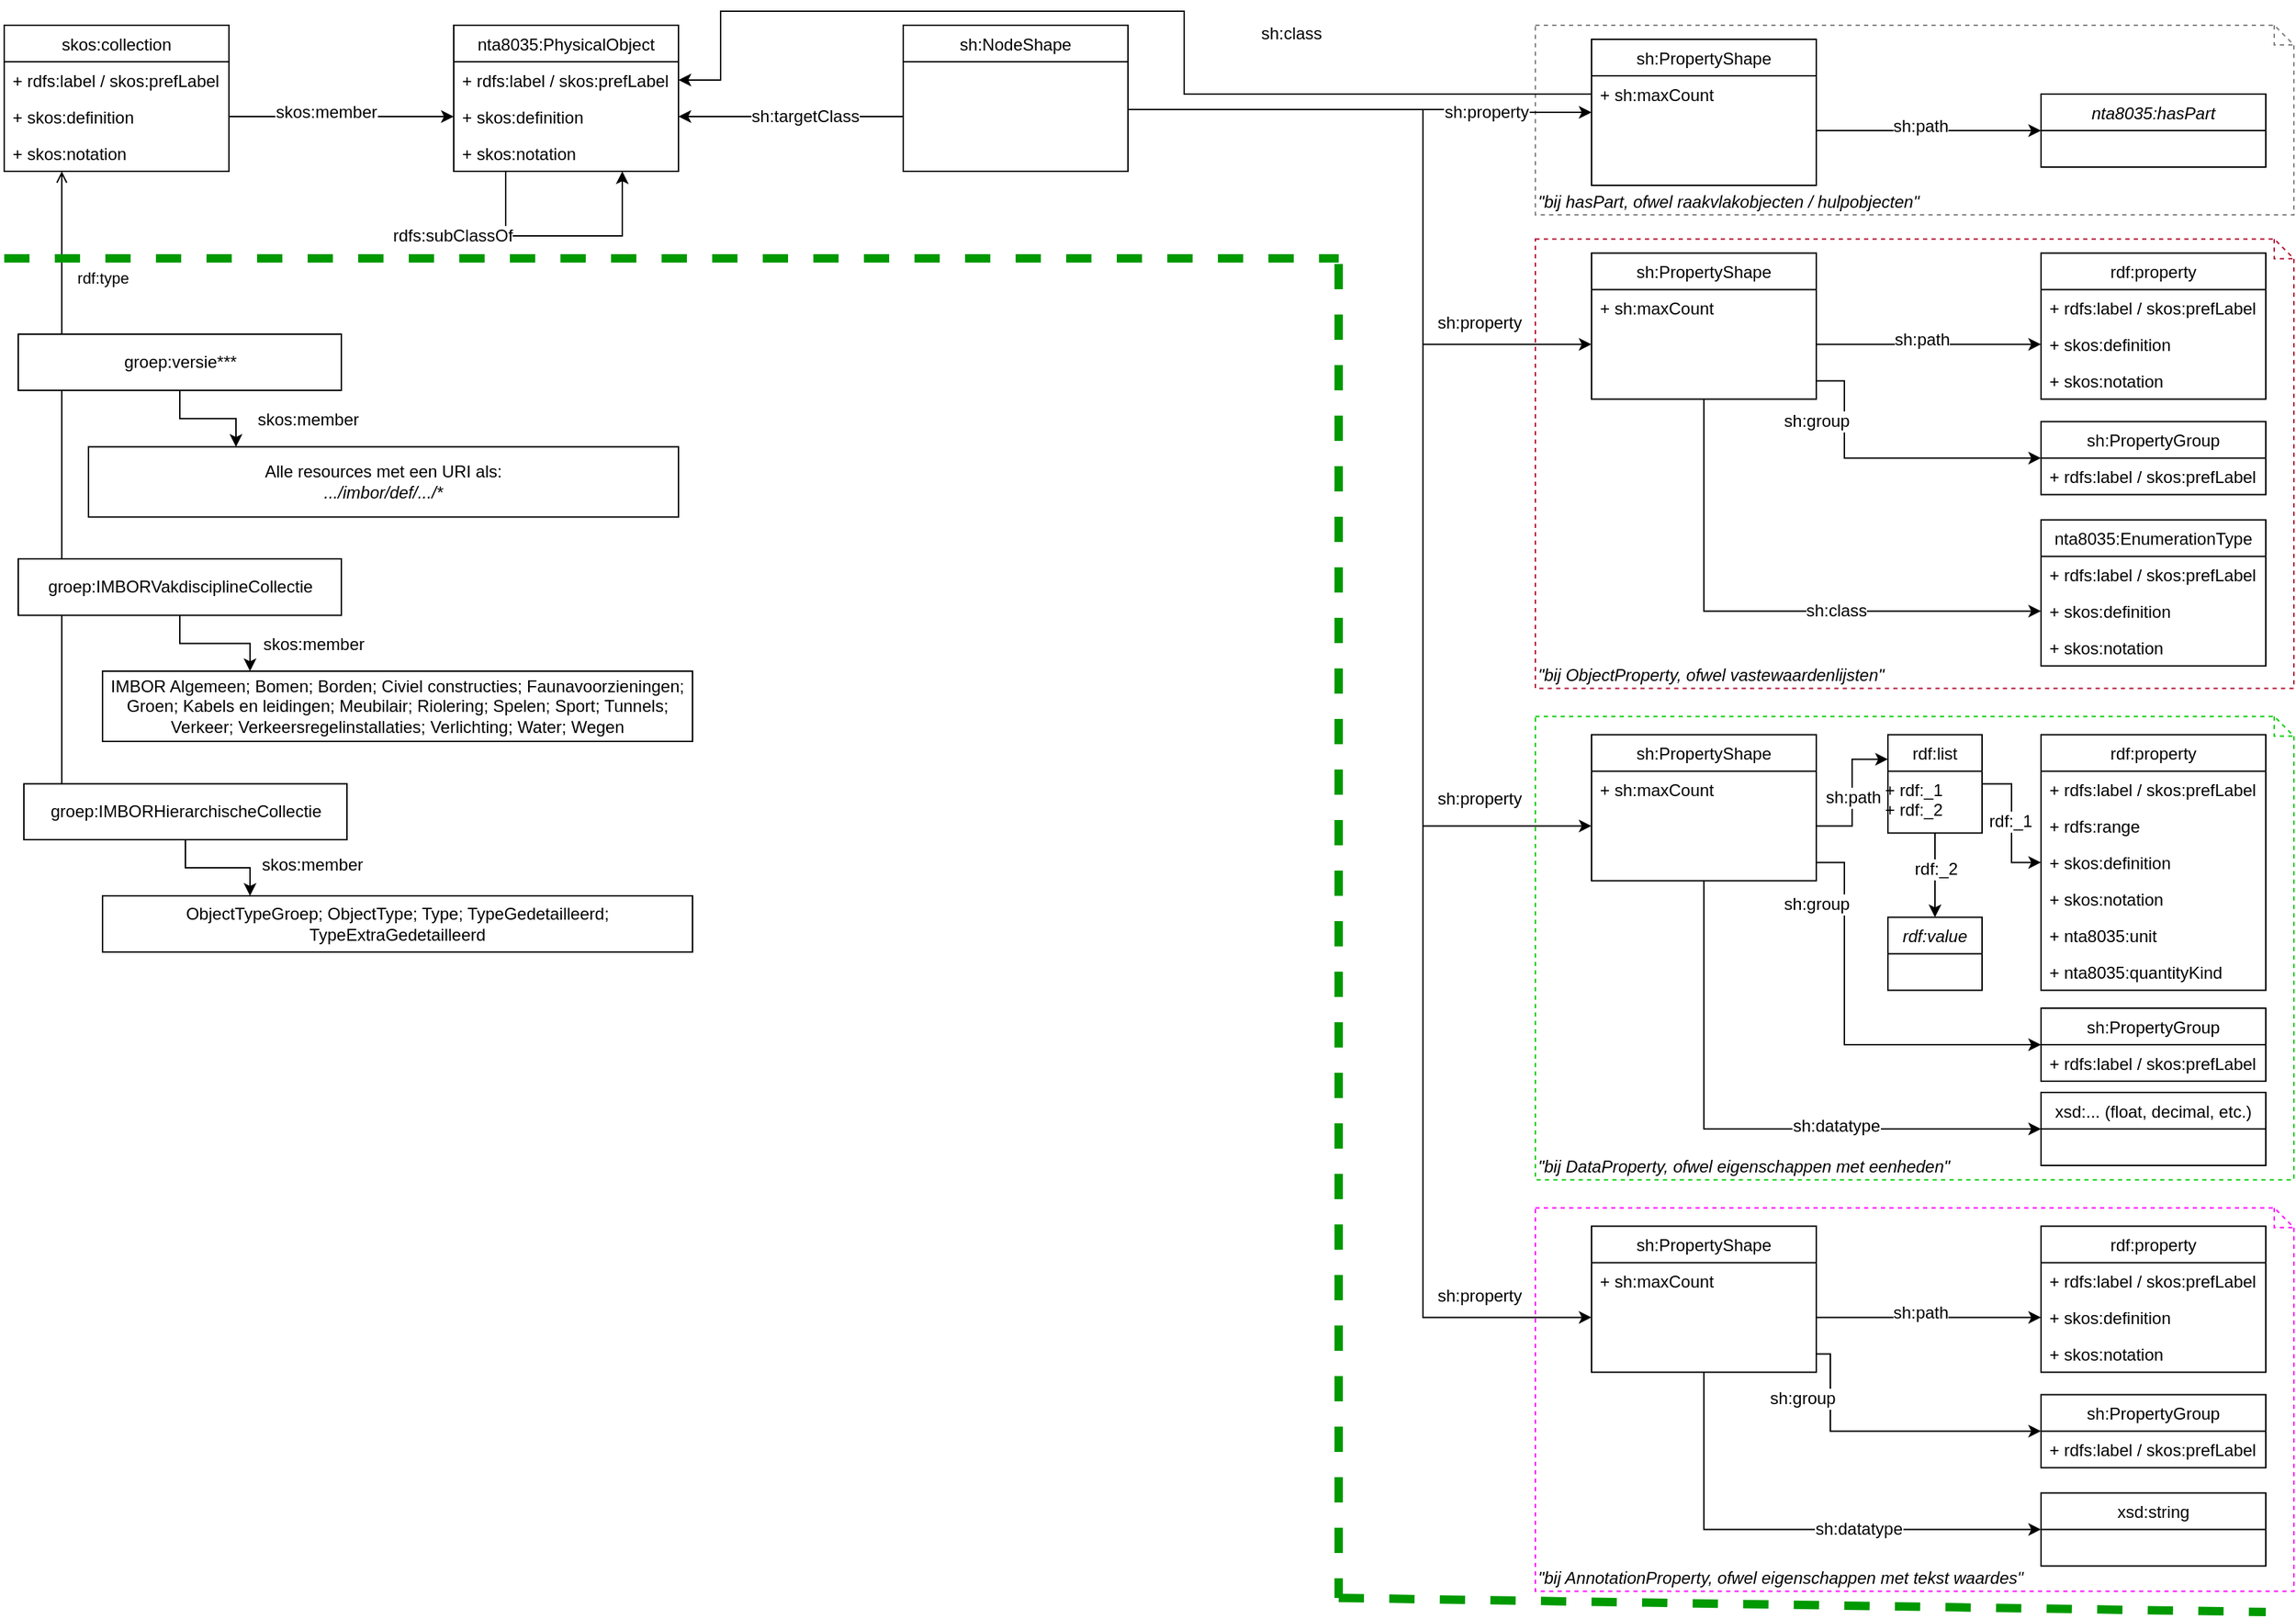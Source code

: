 <mxfile version="13.1.3">
    <diagram id="uO4dAVEa6rhhREKeQXkx" name="Page-1">
        <mxGraphModel dx="1283" dy="1036" grid="1" gridSize="10" guides="1" tooltips="1" connect="1" arrows="1" fold="1" page="1" pageScale="1" pageWidth="1654" pageHeight="1169" math="0" shadow="0">
            <root>
                <mxCell id="0"/>
                <mxCell id="1" parent="0"/>
                <mxCell id="aZ_iibs6CTDmy4hI5hPu-120" value="&lt;i&gt;&quot;bij AnnotationProperty, ofwel eigenschappen met tekst waardes&quot;&lt;/i&gt;" style="shape=note;whiteSpace=wrap;html=1;size=14;verticalAlign=bottom;align=left;spacingTop=-6;dashed=1;strokeColor=#FF00FF;" parent="1" vertex="1">
                    <mxGeometry x="1100" y="862.21" width="540" height="273" as="geometry"/>
                </mxCell>
                <mxCell id="aZ_iibs6CTDmy4hI5hPu-119" value="&lt;i&gt;&quot;bij DataProperty, ofwel eigenschappen met eenheden&quot;&lt;/i&gt;" style="shape=note;whiteSpace=wrap;html=1;size=14;verticalAlign=bottom;align=left;spacingTop=-6;dashed=1;strokeColor=#00CC00;" parent="1" vertex="1">
                    <mxGeometry x="1100" y="512.21" width="540" height="330" as="geometry"/>
                </mxCell>
                <mxCell id="aZ_iibs6CTDmy4hI5hPu-118" value="&lt;i&gt;&quot;bij ObjectProperty, ofwel vastewaardenlijsten&quot;&lt;/i&gt;" style="shape=note;whiteSpace=wrap;html=1;size=14;verticalAlign=bottom;align=left;spacingTop=-6;dashed=1;strokeColor=#B30E2F;" parent="1" vertex="1">
                    <mxGeometry x="1100" y="172.21" width="540" height="320" as="geometry"/>
                </mxCell>
                <mxCell id="aZ_iibs6CTDmy4hI5hPu-1" value="nta8035:PhysicalObject" style="swimlane;fontStyle=0;childLayout=stackLayout;horizontal=1;startSize=26;fillColor=none;horizontalStack=0;resizeParent=1;resizeParentMax=0;resizeLast=0;collapsible=1;marginBottom=0;" parent="1" vertex="1">
                    <mxGeometry x="330" y="20" width="160" height="104" as="geometry"/>
                </mxCell>
                <mxCell id="aZ_iibs6CTDmy4hI5hPu-2" value="+ rdfs:label / skos:prefLabel" style="text;strokeColor=none;fillColor=none;align=left;verticalAlign=top;spacingLeft=4;spacingRight=4;overflow=hidden;rotatable=0;points=[[0,0.5],[1,0.5]];portConstraint=eastwest;" parent="aZ_iibs6CTDmy4hI5hPu-1" vertex="1">
                    <mxGeometry y="26" width="160" height="26" as="geometry"/>
                </mxCell>
                <mxCell id="aZ_iibs6CTDmy4hI5hPu-4" value="+ skos:definition" style="text;strokeColor=none;fillColor=none;align=left;verticalAlign=top;spacingLeft=4;spacingRight=4;overflow=hidden;rotatable=0;points=[[0,0.5],[1,0.5]];portConstraint=eastwest;" parent="aZ_iibs6CTDmy4hI5hPu-1" vertex="1">
                    <mxGeometry y="52" width="160" height="26" as="geometry"/>
                </mxCell>
                <mxCell id="aZ_iibs6CTDmy4hI5hPu-127" value="+ skos:notation" style="text;strokeColor=none;fillColor=none;align=left;verticalAlign=top;spacingLeft=4;spacingRight=4;overflow=hidden;rotatable=0;points=[[0,0.5],[1,0.5]];portConstraint=eastwest;" parent="aZ_iibs6CTDmy4hI5hPu-1" vertex="1">
                    <mxGeometry y="78" width="160" height="26" as="geometry"/>
                </mxCell>
                <mxCell id="aZ_iibs6CTDmy4hI5hPu-5" value="skos:collection" style="swimlane;fontStyle=0;childLayout=stackLayout;horizontal=1;startSize=26;fillColor=none;horizontalStack=0;resizeParent=1;resizeParentMax=0;resizeLast=0;collapsible=1;marginBottom=0;" parent="1" vertex="1">
                    <mxGeometry x="10" y="20" width="160" height="104" as="geometry"/>
                </mxCell>
                <mxCell id="aZ_iibs6CTDmy4hI5hPu-6" value="+ rdfs:label / skos:prefLabel" style="text;strokeColor=none;fillColor=none;align=left;verticalAlign=top;spacingLeft=4;spacingRight=4;overflow=hidden;rotatable=0;points=[[0,0.5],[1,0.5]];portConstraint=eastwest;" parent="aZ_iibs6CTDmy4hI5hPu-5" vertex="1">
                    <mxGeometry y="26" width="160" height="26" as="geometry"/>
                </mxCell>
                <mxCell id="aZ_iibs6CTDmy4hI5hPu-7" value="+ skos:definition" style="text;strokeColor=none;fillColor=none;align=left;verticalAlign=top;spacingLeft=4;spacingRight=4;overflow=hidden;rotatable=0;points=[[0,0.5],[1,0.5]];portConstraint=eastwest;" parent="aZ_iibs6CTDmy4hI5hPu-5" vertex="1">
                    <mxGeometry y="52" width="160" height="26" as="geometry"/>
                </mxCell>
                <mxCell id="aZ_iibs6CTDmy4hI5hPu-8" value="+ skos:notation" style="text;strokeColor=none;fillColor=none;align=left;verticalAlign=top;spacingLeft=4;spacingRight=4;overflow=hidden;rotatable=0;points=[[0,0.5],[1,0.5]];portConstraint=eastwest;" parent="aZ_iibs6CTDmy4hI5hPu-5" vertex="1">
                    <mxGeometry y="78" width="160" height="26" as="geometry"/>
                </mxCell>
                <mxCell id="aZ_iibs6CTDmy4hI5hPu-9" style="edgeStyle=orthogonalEdgeStyle;rounded=0;orthogonalLoop=1;jettySize=auto;html=1;entryX=0;entryY=0.5;entryDx=0;entryDy=0;" parent="1" source="aZ_iibs6CTDmy4hI5hPu-7" edge="1">
                    <mxGeometry relative="1" as="geometry">
                        <mxPoint x="330" y="85" as="targetPoint"/>
                    </mxGeometry>
                </mxCell>
                <mxCell id="aZ_iibs6CTDmy4hI5hPu-10" value="&lt;div&gt;skos:member&lt;/div&gt;" style="text;html=1;align=center;verticalAlign=middle;resizable=0;points=[];labelBackgroundColor=#ffffff;" parent="aZ_iibs6CTDmy4hI5hPu-9" vertex="1" connectable="0">
                    <mxGeometry x="-0.143" y="3" relative="1" as="geometry">
                        <mxPoint as="offset"/>
                    </mxGeometry>
                </mxCell>
                <mxCell id="aZ_iibs6CTDmy4hI5hPu-21" style="edgeStyle=orthogonalEdgeStyle;rounded=0;orthogonalLoop=1;jettySize=auto;html=1;entryX=0;entryY=0.5;entryDx=0;entryDy=0;exitX=1;exitY=0.5;exitDx=0;exitDy=0;" parent="1" source="aZ_iibs6CTDmy4hI5hPu-13" target="aZ_iibs6CTDmy4hI5hPu-19" edge="1">
                    <mxGeometry relative="1" as="geometry">
                        <Array as="points">
                            <mxPoint x="810" y="80"/>
                            <mxPoint x="1020" y="80"/>
                            <mxPoint x="1020" y="247"/>
                        </Array>
                        <mxPoint x="980" y="119" as="sourcePoint"/>
                    </mxGeometry>
                </mxCell>
                <mxCell id="aZ_iibs6CTDmy4hI5hPu-22" value="sh:property" style="text;html=1;align=center;verticalAlign=middle;resizable=0;points=[];labelBackgroundColor=#ffffff;" parent="aZ_iibs6CTDmy4hI5hPu-21" vertex="1" connectable="0">
                    <mxGeometry x="0.317" y="-2" relative="1" as="geometry">
                        <mxPoint x="42" y="36.54" as="offset"/>
                    </mxGeometry>
                </mxCell>
                <mxCell id="aZ_iibs6CTDmy4hI5hPu-11" value="sh:NodeShape" style="swimlane;fontStyle=0;childLayout=stackLayout;horizontal=1;startSize=26;fillColor=none;horizontalStack=0;resizeParent=1;resizeParentMax=0;resizeLast=0;collapsible=1;marginBottom=0;" parent="1" vertex="1">
                    <mxGeometry x="650" y="20" width="160" height="104" as="geometry"/>
                </mxCell>
                <mxCell id="aZ_iibs6CTDmy4hI5hPu-12" value=" " style="text;strokeColor=none;fillColor=none;align=left;verticalAlign=top;spacingLeft=4;spacingRight=4;overflow=hidden;rotatable=0;points=[[0,0.5],[1,0.5]];portConstraint=eastwest;" parent="aZ_iibs6CTDmy4hI5hPu-11" vertex="1">
                    <mxGeometry y="26" width="160" height="26" as="geometry"/>
                </mxCell>
                <mxCell id="aZ_iibs6CTDmy4hI5hPu-13" value=" " style="text;strokeColor=none;fillColor=none;align=left;verticalAlign=top;spacingLeft=4;spacingRight=4;overflow=hidden;rotatable=0;points=[[0,0.5],[1,0.5]];portConstraint=eastwest;" parent="aZ_iibs6CTDmy4hI5hPu-11" vertex="1">
                    <mxGeometry y="52" width="160" height="26" as="geometry"/>
                </mxCell>
                <mxCell id="aZ_iibs6CTDmy4hI5hPu-14" value=" " style="text;strokeColor=none;fillColor=none;align=left;verticalAlign=top;spacingLeft=4;spacingRight=4;overflow=hidden;rotatable=0;points=[[0,0.5],[1,0.5]];portConstraint=eastwest;" parent="aZ_iibs6CTDmy4hI5hPu-11" vertex="1">
                    <mxGeometry y="78" width="160" height="26" as="geometry"/>
                </mxCell>
                <mxCell id="aZ_iibs6CTDmy4hI5hPu-15" style="edgeStyle=orthogonalEdgeStyle;rounded=0;orthogonalLoop=1;jettySize=auto;html=1;entryX=1;entryY=0.5;entryDx=0;entryDy=0;" parent="1" source="aZ_iibs6CTDmy4hI5hPu-13" edge="1">
                    <mxGeometry relative="1" as="geometry">
                        <mxPoint x="490" y="85" as="targetPoint"/>
                    </mxGeometry>
                </mxCell>
                <mxCell id="aZ_iibs6CTDmy4hI5hPu-16" value="sh:targetClass" style="text;html=1;align=center;verticalAlign=middle;resizable=0;points=[];labelBackgroundColor=#ffffff;" parent="aZ_iibs6CTDmy4hI5hPu-15" vertex="1" connectable="0">
                    <mxGeometry x="-0.419" y="4" relative="1" as="geometry">
                        <mxPoint x="-24" y="-4" as="offset"/>
                    </mxGeometry>
                </mxCell>
                <mxCell id="aZ_iibs6CTDmy4hI5hPu-27" style="edgeStyle=orthogonalEdgeStyle;rounded=0;orthogonalLoop=1;jettySize=auto;html=1;entryX=0;entryY=0.5;entryDx=0;entryDy=0;exitX=1;exitY=0.5;exitDx=0;exitDy=0;" parent="1" source="aZ_iibs6CTDmy4hI5hPu-19" edge="1">
                    <mxGeometry relative="1" as="geometry">
                        <mxPoint x="1460" y="247.21" as="targetPoint"/>
                    </mxGeometry>
                </mxCell>
                <mxCell id="aZ_iibs6CTDmy4hI5hPu-28" value="sh:path" style="text;html=1;align=center;verticalAlign=middle;resizable=0;points=[];labelBackgroundColor=#ffffff;" parent="aZ_iibs6CTDmy4hI5hPu-27" vertex="1" connectable="0">
                    <mxGeometry x="-0.074" y="3" relative="1" as="geometry">
                        <mxPoint as="offset"/>
                    </mxGeometry>
                </mxCell>
                <mxCell id="aZ_iibs6CTDmy4hI5hPu-33" style="edgeStyle=orthogonalEdgeStyle;rounded=0;orthogonalLoop=1;jettySize=auto;html=1;entryX=0;entryY=0.5;entryDx=0;entryDy=0;" parent="1" source="aZ_iibs6CTDmy4hI5hPu-17" target="aZ_iibs6CTDmy4hI5hPu-31" edge="1">
                    <mxGeometry relative="1" as="geometry">
                        <mxPoint x="1260" y="302.21" as="sourcePoint"/>
                        <mxPoint x="1420" y="492.21" as="targetPoint"/>
                    </mxGeometry>
                </mxCell>
                <mxCell id="aZ_iibs6CTDmy4hI5hPu-34" value="sh:class" style="text;html=1;align=center;verticalAlign=middle;resizable=0;points=[];labelBackgroundColor=#ffffff;" parent="aZ_iibs6CTDmy4hI5hPu-33" vertex="1" connectable="0">
                    <mxGeometry x="0.261" y="-22" relative="1" as="geometry">
                        <mxPoint x="-2" y="-22" as="offset"/>
                    </mxGeometry>
                </mxCell>
                <mxCell id="aZ_iibs6CTDmy4hI5hPu-50" style="edgeStyle=orthogonalEdgeStyle;rounded=0;orthogonalLoop=1;jettySize=auto;html=1;entryX=0;entryY=0.5;entryDx=0;entryDy=0;exitX=1;exitY=0.5;exitDx=0;exitDy=0;" parent="1" source="aZ_iibs6CTDmy4hI5hPu-20" target="aZ_iibs6CTDmy4hI5hPu-46" edge="1">
                    <mxGeometry relative="1" as="geometry">
                        <mxPoint x="1280" y="332.21" as="sourcePoint"/>
                        <Array as="points">
                            <mxPoint x="1320" y="273"/>
                            <mxPoint x="1320" y="328"/>
                        </Array>
                    </mxGeometry>
                </mxCell>
                <mxCell id="aZ_iibs6CTDmy4hI5hPu-51" value="sh:group" style="text;html=1;align=center;verticalAlign=middle;resizable=0;points=[];labelBackgroundColor=#ffffff;" parent="aZ_iibs6CTDmy4hI5hPu-50" vertex="1" connectable="0">
                    <mxGeometry x="-0.436" relative="1" as="geometry">
                        <mxPoint x="-20" y="-11.99" as="offset"/>
                    </mxGeometry>
                </mxCell>
                <mxCell id="aZ_iibs6CTDmy4hI5hPu-17" value="sh:PropertyShape" style="swimlane;fontStyle=0;childLayout=stackLayout;horizontal=1;startSize=26;fillColor=none;horizontalStack=0;resizeParent=1;resizeParentMax=0;resizeLast=0;collapsible=1;marginBottom=0;" parent="1" vertex="1">
                    <mxGeometry x="1140" y="182.21" width="160" height="104" as="geometry"/>
                </mxCell>
                <mxCell id="aZ_iibs6CTDmy4hI5hPu-18" value="+ sh:maxCount" style="text;strokeColor=none;fillColor=none;align=left;verticalAlign=top;spacingLeft=4;spacingRight=4;overflow=hidden;rotatable=0;points=[[0,0.5],[1,0.5]];portConstraint=eastwest;" parent="aZ_iibs6CTDmy4hI5hPu-17" vertex="1">
                    <mxGeometry y="26" width="160" height="26" as="geometry"/>
                </mxCell>
                <mxCell id="aZ_iibs6CTDmy4hI5hPu-19" value=" " style="text;strokeColor=none;fillColor=none;align=left;verticalAlign=top;spacingLeft=4;spacingRight=4;overflow=hidden;rotatable=0;points=[[0,0.5],[1,0.5]];portConstraint=eastwest;" parent="aZ_iibs6CTDmy4hI5hPu-17" vertex="1">
                    <mxGeometry y="52" width="160" height="26" as="geometry"/>
                </mxCell>
                <mxCell id="aZ_iibs6CTDmy4hI5hPu-20" value=" " style="text;strokeColor=none;fillColor=none;align=left;verticalAlign=top;spacingLeft=4;spacingRight=4;overflow=hidden;rotatable=0;points=[[0,0.5],[1,0.5]];portConstraint=eastwest;" parent="aZ_iibs6CTDmy4hI5hPu-17" vertex="1">
                    <mxGeometry y="78" width="160" height="26" as="geometry"/>
                </mxCell>
                <mxCell id="aZ_iibs6CTDmy4hI5hPu-23" value="rdf:property" style="swimlane;fontStyle=0;childLayout=stackLayout;horizontal=1;startSize=26;fillColor=none;horizontalStack=0;resizeParent=1;resizeParentMax=0;resizeLast=0;collapsible=1;marginBottom=0;" parent="1" vertex="1">
                    <mxGeometry x="1460" y="182.21" width="160" height="104" as="geometry"/>
                </mxCell>
                <mxCell id="aZ_iibs6CTDmy4hI5hPu-24" value="+ rdfs:label / skos:prefLabel" style="text;strokeColor=none;fillColor=none;align=left;verticalAlign=top;spacingLeft=4;spacingRight=4;overflow=hidden;rotatable=0;points=[[0,0.5],[1,0.5]];portConstraint=eastwest;fontStyle=0" parent="aZ_iibs6CTDmy4hI5hPu-23" vertex="1">
                    <mxGeometry y="26" width="160" height="26" as="geometry"/>
                </mxCell>
                <mxCell id="aZ_iibs6CTDmy4hI5hPu-128" value="+ skos:definition" style="text;strokeColor=none;fillColor=none;align=left;verticalAlign=top;spacingLeft=4;spacingRight=4;overflow=hidden;rotatable=0;points=[[0,0.5],[1,0.5]];portConstraint=eastwest;" parent="aZ_iibs6CTDmy4hI5hPu-23" vertex="1">
                    <mxGeometry y="52" width="160" height="26" as="geometry"/>
                </mxCell>
                <mxCell id="aZ_iibs6CTDmy4hI5hPu-26" value="+ skos:notation" style="text;strokeColor=none;fillColor=none;align=left;verticalAlign=top;spacingLeft=4;spacingRight=4;overflow=hidden;rotatable=0;points=[[0,0.5],[1,0.5]];portConstraint=eastwest;" parent="aZ_iibs6CTDmy4hI5hPu-23" vertex="1">
                    <mxGeometry y="78" width="160" height="26" as="geometry"/>
                </mxCell>
                <mxCell id="aZ_iibs6CTDmy4hI5hPu-29" value="nta8035:EnumerationType" style="swimlane;fontStyle=0;childLayout=stackLayout;horizontal=1;startSize=26;fillColor=none;horizontalStack=0;resizeParent=1;resizeParentMax=0;resizeLast=0;collapsible=1;marginBottom=0;" parent="1" vertex="1">
                    <mxGeometry x="1460" y="372.21" width="160" height="104" as="geometry"/>
                </mxCell>
                <mxCell id="aZ_iibs6CTDmy4hI5hPu-30" value="+ rdfs:label / skos:prefLabel" style="text;strokeColor=none;fillColor=none;align=left;verticalAlign=top;spacingLeft=4;spacingRight=4;overflow=hidden;rotatable=0;points=[[0,0.5],[1,0.5]];portConstraint=eastwest;" parent="aZ_iibs6CTDmy4hI5hPu-29" vertex="1">
                    <mxGeometry y="26" width="160" height="26" as="geometry"/>
                </mxCell>
                <mxCell id="aZ_iibs6CTDmy4hI5hPu-31" value="+ skos:definition" style="text;strokeColor=none;fillColor=none;align=left;verticalAlign=top;spacingLeft=4;spacingRight=4;overflow=hidden;rotatable=0;points=[[0,0.5],[1,0.5]];portConstraint=eastwest;" parent="aZ_iibs6CTDmy4hI5hPu-29" vertex="1">
                    <mxGeometry y="52" width="160" height="26" as="geometry"/>
                </mxCell>
                <mxCell id="aZ_iibs6CTDmy4hI5hPu-32" value="+ skos:notation" style="text;strokeColor=none;fillColor=none;align=left;verticalAlign=top;spacingLeft=4;spacingRight=4;overflow=hidden;rotatable=0;points=[[0,0.5],[1,0.5]];portConstraint=eastwest;" parent="aZ_iibs6CTDmy4hI5hPu-29" vertex="1">
                    <mxGeometry y="78" width="160" height="26" as="geometry"/>
                </mxCell>
                <mxCell id="aZ_iibs6CTDmy4hI5hPu-46" value="sh:PropertyGroup" style="swimlane;fontStyle=0;childLayout=stackLayout;horizontal=1;startSize=26;fillColor=none;horizontalStack=0;resizeParent=1;resizeParentMax=0;resizeLast=0;collapsible=1;marginBottom=0;" parent="1" vertex="1">
                    <mxGeometry x="1460" y="302.21" width="160" height="52" as="geometry"/>
                </mxCell>
                <mxCell id="aZ_iibs6CTDmy4hI5hPu-47" value="+ rdfs:label / skos:prefLabel" style="text;strokeColor=none;fillColor=none;align=left;verticalAlign=top;spacingLeft=4;spacingRight=4;overflow=hidden;rotatable=0;points=[[0,0.5],[1,0.5]];portConstraint=eastwest;" parent="aZ_iibs6CTDmy4hI5hPu-46" vertex="1">
                    <mxGeometry y="26" width="160" height="26" as="geometry"/>
                </mxCell>
                <mxCell id="aZ_iibs6CTDmy4hI5hPu-56" value="rdf:type" style="edgeStyle=orthogonalEdgeStyle;rounded=0;orthogonalLoop=1;jettySize=auto;html=1;exitX=0.135;exitY=0.036;exitDx=0;exitDy=0;exitPerimeter=0;endArrow=open;endFill=0;" parent="1" source="aZ_iibs6CTDmy4hI5hPu-53" target="aZ_iibs6CTDmy4hI5hPu-5" edge="1">
                    <mxGeometry x="0.656" y="-29" relative="1" as="geometry">
                        <mxPoint x="100" y="190" as="sourcePoint"/>
                        <mxPoint x="51" y="37" as="targetPoint"/>
                        <Array as="points">
                            <mxPoint x="51" y="170"/>
                            <mxPoint x="51" y="170"/>
                        </Array>
                        <mxPoint as="offset"/>
                    </mxGeometry>
                </mxCell>
                <mxCell id="aZ_iibs6CTDmy4hI5hPu-135" style="edgeStyle=orthogonalEdgeStyle;rounded=0;orthogonalLoop=1;jettySize=auto;html=1;strokeWidth=1;entryX=0.25;entryY=0;entryDx=0;entryDy=0;" parent="1" source="aZ_iibs6CTDmy4hI5hPu-53" target="aZ_iibs6CTDmy4hI5hPu-134" edge="1">
                    <mxGeometry relative="1" as="geometry">
                        <Array as="points"/>
                    </mxGeometry>
                </mxCell>
                <mxCell id="aZ_iibs6CTDmy4hI5hPu-53" value="groep:IMBORHierarchischeCollectie" style="html=1;" parent="1" vertex="1">
                    <mxGeometry x="24" y="560.21" width="230" height="39.79" as="geometry"/>
                </mxCell>
                <mxCell id="aZ_iibs6CTDmy4hI5hPu-58" style="edgeStyle=orthogonalEdgeStyle;rounded=0;orthogonalLoop=1;jettySize=auto;html=1;entryX=0;entryY=0.5;entryDx=0;entryDy=0;" parent="1" target="aZ_iibs6CTDmy4hI5hPu-70" edge="1">
                    <mxGeometry relative="1" as="geometry">
                        <mxPoint x="810" y="80" as="sourcePoint"/>
                        <Array as="points">
                            <mxPoint x="1020" y="80"/>
                            <mxPoint x="1020" y="590"/>
                        </Array>
                    </mxGeometry>
                </mxCell>
                <mxCell id="aZ_iibs6CTDmy4hI5hPu-59" value="sh:property" style="text;html=1;align=center;verticalAlign=middle;resizable=0;points=[];labelBackgroundColor=#ffffff;" parent="aZ_iibs6CTDmy4hI5hPu-58" vertex="1" connectable="0">
                    <mxGeometry x="0.317" y="-2" relative="1" as="geometry">
                        <mxPoint x="42" y="147.67" as="offset"/>
                    </mxGeometry>
                </mxCell>
                <mxCell id="aZ_iibs6CTDmy4hI5hPu-60" style="edgeStyle=orthogonalEdgeStyle;rounded=0;orthogonalLoop=1;jettySize=auto;html=1;exitX=1;exitY=0.5;exitDx=0;exitDy=0;entryX=0;entryY=0.25;entryDx=0;entryDy=0;" parent="1" source="aZ_iibs6CTDmy4hI5hPu-70" target="16" edge="1">
                    <mxGeometry relative="1" as="geometry">
                        <mxPoint x="1450" y="570" as="targetPoint"/>
                    </mxGeometry>
                </mxCell>
                <mxCell id="aZ_iibs6CTDmy4hI5hPu-61" value="sh:path" style="text;html=1;align=center;verticalAlign=middle;resizable=0;points=[];labelBackgroundColor=#ffffff;" parent="aZ_iibs6CTDmy4hI5hPu-60" vertex="1" connectable="0">
                    <mxGeometry x="-0.074" y="3" relative="1" as="geometry">
                        <mxPoint x="3" as="offset"/>
                    </mxGeometry>
                </mxCell>
                <mxCell id="aZ_iibs6CTDmy4hI5hPu-64" style="edgeStyle=orthogonalEdgeStyle;rounded=0;orthogonalLoop=1;jettySize=auto;html=1;entryX=0;entryY=0.5;entryDx=0;entryDy=0;" parent="1" source="aZ_iibs6CTDmy4hI5hPu-68" target="aZ_iibs6CTDmy4hI5hPu-80" edge="1">
                    <mxGeometry relative="1" as="geometry">
                        <mxPoint x="1460" y="814.21" as="targetPoint"/>
                        <Array as="points">
                            <mxPoint x="1220" y="806"/>
                        </Array>
                    </mxGeometry>
                </mxCell>
                <mxCell id="aZ_iibs6CTDmy4hI5hPu-65" value="sh:datatype" style="text;html=1;align=center;verticalAlign=middle;resizable=0;points=[];labelBackgroundColor=#ffffff;" parent="aZ_iibs6CTDmy4hI5hPu-64" vertex="1" connectable="0">
                    <mxGeometry x="0.24" y="-35" relative="1" as="geometry">
                        <mxPoint x="11.67" y="-37" as="offset"/>
                    </mxGeometry>
                </mxCell>
                <mxCell id="aZ_iibs6CTDmy4hI5hPu-66" style="edgeStyle=orthogonalEdgeStyle;rounded=0;orthogonalLoop=1;jettySize=auto;html=1;entryX=0;entryY=0.5;entryDx=0;entryDy=0;exitX=1;exitY=0.5;exitDx=0;exitDy=0;" parent="1" source="aZ_iibs6CTDmy4hI5hPu-71" target="aZ_iibs6CTDmy4hI5hPu-84" edge="1">
                    <mxGeometry relative="1" as="geometry">
                        <mxPoint x="1280" y="675.21" as="sourcePoint"/>
                        <Array as="points">
                            <mxPoint x="1320" y="616"/>
                            <mxPoint x="1320" y="746"/>
                        </Array>
                    </mxGeometry>
                </mxCell>
                <mxCell id="aZ_iibs6CTDmy4hI5hPu-67" value="sh:group" style="text;html=1;align=center;verticalAlign=middle;resizable=0;points=[];labelBackgroundColor=#ffffff;" parent="aZ_iibs6CTDmy4hI5hPu-66" vertex="1" connectable="0">
                    <mxGeometry x="-0.436" relative="1" as="geometry">
                        <mxPoint x="-20" y="-32.2" as="offset"/>
                    </mxGeometry>
                </mxCell>
                <mxCell id="aZ_iibs6CTDmy4hI5hPu-68" value="sh:PropertyShape" style="swimlane;fontStyle=0;childLayout=stackLayout;horizontal=1;startSize=26;fillColor=none;horizontalStack=0;resizeParent=1;resizeParentMax=0;resizeLast=0;collapsible=1;marginBottom=0;" parent="1" vertex="1">
                    <mxGeometry x="1140" y="525.21" width="160" height="104" as="geometry"/>
                </mxCell>
                <mxCell id="aZ_iibs6CTDmy4hI5hPu-69" value="+ sh:maxCount" style="text;strokeColor=none;fillColor=none;align=left;verticalAlign=top;spacingLeft=4;spacingRight=4;overflow=hidden;rotatable=0;points=[[0,0.5],[1,0.5]];portConstraint=eastwest;" parent="aZ_iibs6CTDmy4hI5hPu-68" vertex="1">
                    <mxGeometry y="26" width="160" height="26" as="geometry"/>
                </mxCell>
                <mxCell id="aZ_iibs6CTDmy4hI5hPu-70" value=" " style="text;strokeColor=none;fillColor=none;align=left;verticalAlign=top;spacingLeft=4;spacingRight=4;overflow=hidden;rotatable=0;points=[[0,0.5],[1,0.5]];portConstraint=eastwest;" parent="aZ_iibs6CTDmy4hI5hPu-68" vertex="1">
                    <mxGeometry y="52" width="160" height="26" as="geometry"/>
                </mxCell>
                <mxCell id="aZ_iibs6CTDmy4hI5hPu-71" value=" " style="text;strokeColor=none;fillColor=none;align=left;verticalAlign=top;spacingLeft=4;spacingRight=4;overflow=hidden;rotatable=0;points=[[0,0.5],[1,0.5]];portConstraint=eastwest;" parent="aZ_iibs6CTDmy4hI5hPu-68" vertex="1">
                    <mxGeometry y="78" width="160" height="26" as="geometry"/>
                </mxCell>
                <mxCell id="aZ_iibs6CTDmy4hI5hPu-72" value="rdf:property" style="swimlane;fontStyle=0;childLayout=stackLayout;horizontal=1;startSize=26;fillColor=none;horizontalStack=0;resizeParent=1;resizeParentMax=0;resizeLast=0;collapsible=1;marginBottom=0;" parent="1" vertex="1">
                    <mxGeometry x="1460" y="525.21" width="160" height="182" as="geometry"/>
                </mxCell>
                <mxCell id="aZ_iibs6CTDmy4hI5hPu-75" value="+ rdfs:label / skos:prefLabel" style="text;strokeColor=none;fillColor=none;align=left;verticalAlign=top;spacingLeft=4;spacingRight=4;overflow=hidden;rotatable=0;points=[[0,0.5],[1,0.5]];portConstraint=eastwest;" parent="aZ_iibs6CTDmy4hI5hPu-72" vertex="1">
                    <mxGeometry y="26" width="160" height="26" as="geometry"/>
                </mxCell>
                <mxCell id="tDK3G-9byJZPKrzgHRc7-2" value="+ rdfs:range" style="text;strokeColor=none;fillColor=none;align=left;verticalAlign=top;spacingLeft=4;spacingRight=4;overflow=hidden;rotatable=0;points=[[0,0.5],[1,0.5]];portConstraint=eastwest;" parent="aZ_iibs6CTDmy4hI5hPu-72" vertex="1">
                    <mxGeometry y="52" width="160" height="26" as="geometry"/>
                </mxCell>
                <mxCell id="aZ_iibs6CTDmy4hI5hPu-129" value="+ skos:definition" style="text;strokeColor=none;fillColor=none;align=left;verticalAlign=top;spacingLeft=4;spacingRight=4;overflow=hidden;rotatable=0;points=[[0,0.5],[1,0.5]];portConstraint=eastwest;" parent="aZ_iibs6CTDmy4hI5hPu-72" vertex="1">
                    <mxGeometry y="78" width="160" height="26" as="geometry"/>
                </mxCell>
                <mxCell id="aZ_iibs6CTDmy4hI5hPu-130" value="+ skos:notation" style="text;strokeColor=none;fillColor=none;align=left;verticalAlign=top;spacingLeft=4;spacingRight=4;overflow=hidden;rotatable=0;points=[[0,0.5],[1,0.5]];portConstraint=eastwest;" parent="aZ_iibs6CTDmy4hI5hPu-72" vertex="1">
                    <mxGeometry y="104" width="160" height="26" as="geometry"/>
                </mxCell>
                <mxCell id="aZ_iibs6CTDmy4hI5hPu-73" value="+ nta8035:unit" style="text;strokeColor=none;fillColor=none;align=left;verticalAlign=top;spacingLeft=4;spacingRight=4;overflow=hidden;rotatable=0;points=[[0,0.5],[1,0.5]];portConstraint=eastwest;fontStyle=0" parent="aZ_iibs6CTDmy4hI5hPu-72" vertex="1">
                    <mxGeometry y="130" width="160" height="26" as="geometry"/>
                </mxCell>
                <mxCell id="aZ_iibs6CTDmy4hI5hPu-74" value="+ nta8035:quantityKind" style="text;strokeColor=none;fillColor=none;align=left;verticalAlign=top;spacingLeft=4;spacingRight=4;overflow=hidden;rotatable=0;points=[[0,0.5],[1,0.5]];portConstraint=eastwest;fontStyle=0" parent="aZ_iibs6CTDmy4hI5hPu-72" vertex="1">
                    <mxGeometry y="156" width="160" height="26" as="geometry"/>
                </mxCell>
                <mxCell id="aZ_iibs6CTDmy4hI5hPu-88" style="edgeStyle=orthogonalEdgeStyle;rounded=0;orthogonalLoop=1;jettySize=auto;html=1;entryX=0;entryY=0.5;entryDx=0;entryDy=0;exitX=1;exitY=0.5;exitDx=0;exitDy=0;" parent="1" source="aZ_iibs6CTDmy4hI5hPu-13" target="aZ_iibs6CTDmy4hI5hPu-100" edge="1">
                    <mxGeometry relative="1" as="geometry">
                        <mxPoint x="980" y="119" as="sourcePoint"/>
                        <Array as="points">
                            <mxPoint x="810" y="80"/>
                            <mxPoint x="1020" y="80"/>
                            <mxPoint x="1020" y="940"/>
                        </Array>
                    </mxGeometry>
                </mxCell>
                <mxCell id="aZ_iibs6CTDmy4hI5hPu-89" value="sh:property" style="text;html=1;align=center;verticalAlign=middle;resizable=0;points=[];labelBackgroundColor=#ffffff;" parent="aZ_iibs6CTDmy4hI5hPu-88" vertex="1" connectable="0">
                    <mxGeometry x="0.317" y="-2" relative="1" as="geometry">
                        <mxPoint x="42" y="272.88" as="offset"/>
                    </mxGeometry>
                </mxCell>
                <mxCell id="aZ_iibs6CTDmy4hI5hPu-90" style="edgeStyle=orthogonalEdgeStyle;rounded=0;orthogonalLoop=1;jettySize=auto;html=1;entryX=0;entryY=0.5;entryDx=0;entryDy=0;exitX=1;exitY=0.5;exitDx=0;exitDy=0;" parent="1" source="aZ_iibs6CTDmy4hI5hPu-100" target="aZ_iibs6CTDmy4hI5hPu-104" edge="1">
                    <mxGeometry relative="1" as="geometry">
                        <mxPoint x="1420" y="895.21" as="targetPoint"/>
                    </mxGeometry>
                </mxCell>
                <mxCell id="aZ_iibs6CTDmy4hI5hPu-91" value="sh:path" style="text;html=1;align=center;verticalAlign=middle;resizable=0;points=[];labelBackgroundColor=#ffffff;" parent="aZ_iibs6CTDmy4hI5hPu-90" vertex="1" connectable="0">
                    <mxGeometry x="-0.074" y="3" relative="1" as="geometry">
                        <mxPoint as="offset"/>
                    </mxGeometry>
                </mxCell>
                <mxCell id="aZ_iibs6CTDmy4hI5hPu-94" style="edgeStyle=orthogonalEdgeStyle;rounded=0;orthogonalLoop=1;jettySize=auto;html=1;entryX=0;entryY=0.5;entryDx=0;entryDy=0;" parent="1" source="aZ_iibs6CTDmy4hI5hPu-98" target="aZ_iibs6CTDmy4hI5hPu-110" edge="1">
                    <mxGeometry relative="1" as="geometry">
                        <mxPoint x="1457" y="1154.21" as="targetPoint"/>
                        <Array as="points">
                            <mxPoint x="1220" y="1091.21"/>
                        </Array>
                    </mxGeometry>
                </mxCell>
                <mxCell id="aZ_iibs6CTDmy4hI5hPu-95" value="sh:datatype" style="text;html=1;align=center;verticalAlign=middle;resizable=0;points=[];labelBackgroundColor=#ffffff;" parent="aZ_iibs6CTDmy4hI5hPu-94" vertex="1" connectable="0">
                    <mxGeometry x="0.24" y="-35" relative="1" as="geometry">
                        <mxPoint x="3.67" y="-35" as="offset"/>
                    </mxGeometry>
                </mxCell>
                <mxCell id="aZ_iibs6CTDmy4hI5hPu-96" style="edgeStyle=orthogonalEdgeStyle;rounded=0;orthogonalLoop=1;jettySize=auto;html=1;entryX=0;entryY=0.5;entryDx=0;entryDy=0;exitX=1;exitY=0.5;exitDx=0;exitDy=0;" parent="1" source="aZ_iibs6CTDmy4hI5hPu-101" target="aZ_iibs6CTDmy4hI5hPu-114" edge="1">
                    <mxGeometry relative="1" as="geometry">
                        <mxPoint x="1280" y="1025.21" as="sourcePoint"/>
                        <Array as="points">
                            <mxPoint x="1310" y="966"/>
                            <mxPoint x="1310" y="1021"/>
                        </Array>
                    </mxGeometry>
                </mxCell>
                <mxCell id="aZ_iibs6CTDmy4hI5hPu-97" value="sh:group" style="text;html=1;align=center;verticalAlign=middle;resizable=0;points=[];labelBackgroundColor=#ffffff;" parent="aZ_iibs6CTDmy4hI5hPu-96" vertex="1" connectable="0">
                    <mxGeometry x="-0.436" relative="1" as="geometry">
                        <mxPoint x="-20" y="-18.49" as="offset"/>
                    </mxGeometry>
                </mxCell>
                <mxCell id="aZ_iibs6CTDmy4hI5hPu-98" value="sh:PropertyShape" style="swimlane;fontStyle=0;childLayout=stackLayout;horizontal=1;startSize=26;fillColor=none;horizontalStack=0;resizeParent=1;resizeParentMax=0;resizeLast=0;collapsible=1;marginBottom=0;" parent="1" vertex="1">
                    <mxGeometry x="1140" y="875.21" width="160" height="104" as="geometry"/>
                </mxCell>
                <mxCell id="aZ_iibs6CTDmy4hI5hPu-99" value="+ sh:maxCount" style="text;strokeColor=none;fillColor=none;align=left;verticalAlign=top;spacingLeft=4;spacingRight=4;overflow=hidden;rotatable=0;points=[[0,0.5],[1,0.5]];portConstraint=eastwest;" parent="aZ_iibs6CTDmy4hI5hPu-98" vertex="1">
                    <mxGeometry y="26" width="160" height="26" as="geometry"/>
                </mxCell>
                <mxCell id="aZ_iibs6CTDmy4hI5hPu-100" value=" " style="text;strokeColor=none;fillColor=none;align=left;verticalAlign=top;spacingLeft=4;spacingRight=4;overflow=hidden;rotatable=0;points=[[0,0.5],[1,0.5]];portConstraint=eastwest;" parent="aZ_iibs6CTDmy4hI5hPu-98" vertex="1">
                    <mxGeometry y="52" width="160" height="26" as="geometry"/>
                </mxCell>
                <mxCell id="aZ_iibs6CTDmy4hI5hPu-101" value=" " style="text;strokeColor=none;fillColor=none;align=left;verticalAlign=top;spacingLeft=4;spacingRight=4;overflow=hidden;rotatable=0;points=[[0,0.5],[1,0.5]];portConstraint=eastwest;" parent="aZ_iibs6CTDmy4hI5hPu-98" vertex="1">
                    <mxGeometry y="78" width="160" height="26" as="geometry"/>
                </mxCell>
                <mxCell id="aZ_iibs6CTDmy4hI5hPu-102" value="rdf:property" style="swimlane;fontStyle=0;childLayout=stackLayout;horizontal=1;startSize=26;fillColor=none;horizontalStack=0;resizeParent=1;resizeParentMax=0;resizeLast=0;collapsible=1;marginBottom=0;" parent="1" vertex="1">
                    <mxGeometry x="1460" y="875.21" width="160" height="104" as="geometry"/>
                </mxCell>
                <mxCell id="aZ_iibs6CTDmy4hI5hPu-103" value="+ rdfs:label / skos:prefLabel" style="text;strokeColor=none;fillColor=none;align=left;verticalAlign=top;spacingLeft=4;spacingRight=4;overflow=hidden;rotatable=0;points=[[0,0.5],[1,0.5]];portConstraint=eastwest;fontStyle=0" parent="aZ_iibs6CTDmy4hI5hPu-102" vertex="1">
                    <mxGeometry y="26" width="160" height="26" as="geometry"/>
                </mxCell>
                <mxCell id="aZ_iibs6CTDmy4hI5hPu-104" value="+ skos:definition" style="text;strokeColor=none;fillColor=none;align=left;verticalAlign=top;spacingLeft=4;spacingRight=4;overflow=hidden;rotatable=0;points=[[0,0.5],[1,0.5]];portConstraint=eastwest;fontStyle=0" parent="aZ_iibs6CTDmy4hI5hPu-102" vertex="1">
                    <mxGeometry y="52" width="160" height="26" as="geometry"/>
                </mxCell>
                <mxCell id="aZ_iibs6CTDmy4hI5hPu-105" value="+ skos:notation" style="text;strokeColor=none;fillColor=none;align=left;verticalAlign=top;spacingLeft=4;spacingRight=4;overflow=hidden;rotatable=0;points=[[0,0.5],[1,0.5]];portConstraint=eastwest;" parent="aZ_iibs6CTDmy4hI5hPu-102" vertex="1">
                    <mxGeometry y="78" width="160" height="26" as="geometry"/>
                </mxCell>
                <mxCell id="aZ_iibs6CTDmy4hI5hPu-110" value="xsd:string" style="swimlane;fontStyle=0;childLayout=stackLayout;horizontal=1;startSize=26;fillColor=none;horizontalStack=0;resizeParent=1;resizeParentMax=0;resizeLast=0;collapsible=1;marginBottom=0;" parent="1" vertex="1">
                    <mxGeometry x="1460" y="1065.21" width="160" height="52" as="geometry"/>
                </mxCell>
                <mxCell id="aZ_iibs6CTDmy4hI5hPu-114" value="sh:PropertyGroup" style="swimlane;fontStyle=0;childLayout=stackLayout;horizontal=1;startSize=26;fillColor=none;horizontalStack=0;resizeParent=1;resizeParentMax=0;resizeLast=0;collapsible=1;marginBottom=0;" parent="1" vertex="1">
                    <mxGeometry x="1460" y="995.21" width="160" height="52" as="geometry"/>
                </mxCell>
                <mxCell id="aZ_iibs6CTDmy4hI5hPu-115" value="+ rdfs:label / skos:prefLabel" style="text;strokeColor=none;fillColor=none;align=left;verticalAlign=top;spacingLeft=4;spacingRight=4;overflow=hidden;rotatable=0;points=[[0,0.5],[1,0.5]];portConstraint=eastwest;" parent="aZ_iibs6CTDmy4hI5hPu-114" vertex="1">
                    <mxGeometry y="26" width="160" height="26" as="geometry"/>
                </mxCell>
                <mxCell id="aZ_iibs6CTDmy4hI5hPu-121" value="" style="endArrow=none;html=1;fillColor=#e1d5e7;strokeColor=#009900;strokeWidth=6;dashed=1;" parent="1" edge="1">
                    <mxGeometry width="50" height="50" relative="1" as="geometry">
                        <mxPoint x="960" y="1140" as="sourcePoint"/>
                        <mxPoint x="1620" y="1150" as="targetPoint"/>
                    </mxGeometry>
                </mxCell>
                <mxCell id="aZ_iibs6CTDmy4hI5hPu-132" value="" style="edgeStyle=orthogonalEdgeStyle;rounded=0;orthogonalLoop=1;jettySize=auto;html=1;strokeWidth=1;exitX=0.5;exitY=1;exitDx=0;exitDy=0;entryX=0.25;entryY=0;entryDx=0;entryDy=0;" parent="1" source="aZ_iibs6CTDmy4hI5hPu-52" target="aZ_iibs6CTDmy4hI5hPu-131" edge="1">
                    <mxGeometry relative="1" as="geometry"/>
                </mxCell>
                <mxCell id="aZ_iibs6CTDmy4hI5hPu-133" value="skos:member" style="text;html=1;align=center;verticalAlign=middle;resizable=0;points=[];labelBackgroundColor=#ffffff;" parent="aZ_iibs6CTDmy4hI5hPu-132" vertex="1" connectable="0">
                    <mxGeometry x="-0.271" y="1" relative="1" as="geometry">
                        <mxPoint x="81.99" y="1.4" as="offset"/>
                    </mxGeometry>
                </mxCell>
                <mxCell id="aZ_iibs6CTDmy4hI5hPu-52" value="groep:IMBORVakdisciplineCollectie" style="html=1;" parent="1" vertex="1">
                    <mxGeometry x="20" y="400" width="230" height="40.21" as="geometry"/>
                </mxCell>
                <mxCell id="aZ_iibs6CTDmy4hI5hPu-131" value="&lt;div&gt;IMBOR Algemeen; Bomen; Borden; Civiel constructies; Faunavoorzieningen; Groen; Kabels en leidingen; Meubilair; Riolering; Spelen; Sport; Tunnels; Verkeer; Verkeersregelinstallaties; Verlichting; Water; Wegen&lt;br&gt;&lt;/div&gt;" style="html=1;align=center;whiteSpace=wrap;" parent="1" vertex="1">
                    <mxGeometry x="80" y="480" width="420" height="50" as="geometry"/>
                </mxCell>
                <mxCell id="aZ_iibs6CTDmy4hI5hPu-134" value="ObjectTypeGroep; ObjectType; Type; TypeGedetailleerd; TypeExtraGedetailleerd" style="html=1;whiteSpace=wrap;" parent="1" vertex="1">
                    <mxGeometry x="80" y="640" width="420" height="40" as="geometry"/>
                </mxCell>
                <mxCell id="aZ_iibs6CTDmy4hI5hPu-136" value="skos:member" style="text;html=1;align=center;verticalAlign=middle;resizable=0;points=[];labelBackgroundColor=#ffffff;" parent="1" vertex="1" connectable="0">
                    <mxGeometry x="210" y="617.21" as="geometry">
                        <mxPoint x="19" y="1" as="offset"/>
                    </mxGeometry>
                </mxCell>
                <mxCell id="aZ_iibs6CTDmy4hI5hPu-146" value="&lt;i&gt;&quot;bij hasPart, ofwel raakvlakobjecten / hulpobjecten&quot;&lt;/i&gt;" style="shape=note;whiteSpace=wrap;html=1;size=14;verticalAlign=bottom;align=left;spacingTop=-6;dashed=1;strokeColor=#808080;" parent="1" vertex="1">
                    <mxGeometry x="1100" y="20.0" width="540" height="135" as="geometry"/>
                </mxCell>
                <mxCell id="aZ_iibs6CTDmy4hI5hPu-147" style="edgeStyle=orthogonalEdgeStyle;rounded=0;orthogonalLoop=1;jettySize=auto;html=1;exitX=1;exitY=0.5;exitDx=0;exitDy=0;" parent="1" source="aZ_iibs6CTDmy4hI5hPu-155" target="aZ_iibs6CTDmy4hI5hPu-157" edge="1">
                    <mxGeometry relative="1" as="geometry">
                        <mxPoint x="1460" y="95.0" as="targetPoint"/>
                    </mxGeometry>
                </mxCell>
                <mxCell id="aZ_iibs6CTDmy4hI5hPu-148" value="sh:path" style="text;html=1;align=center;verticalAlign=middle;resizable=0;points=[];labelBackgroundColor=#ffffff;" parent="aZ_iibs6CTDmy4hI5hPu-147" vertex="1" connectable="0">
                    <mxGeometry x="-0.074" y="3" relative="1" as="geometry">
                        <mxPoint as="offset"/>
                    </mxGeometry>
                </mxCell>
                <mxCell id="aZ_iibs6CTDmy4hI5hPu-149" style="edgeStyle=orthogonalEdgeStyle;rounded=0;orthogonalLoop=1;jettySize=auto;html=1;entryX=1;entryY=0.5;entryDx=0;entryDy=0;exitX=0;exitY=0.5;exitDx=0;exitDy=0;" parent="1" source="aZ_iibs6CTDmy4hI5hPu-154" target="aZ_iibs6CTDmy4hI5hPu-2" edge="1">
                    <mxGeometry relative="1" as="geometry">
                        <mxPoint x="830" y="40" as="sourcePoint"/>
                        <mxPoint x="500" y="585" as="targetPoint"/>
                        <Array as="points">
                            <mxPoint x="850" y="69"/>
                            <mxPoint x="850" y="10"/>
                            <mxPoint x="520" y="10"/>
                            <mxPoint x="520" y="59"/>
                        </Array>
                    </mxGeometry>
                </mxCell>
                <mxCell id="aZ_iibs6CTDmy4hI5hPu-150" value="sh:class" style="text;html=1;align=center;verticalAlign=middle;resizable=0;points=[];labelBackgroundColor=#ffffff;" parent="aZ_iibs6CTDmy4hI5hPu-149" vertex="1" connectable="0">
                    <mxGeometry x="0.261" y="-22" relative="1" as="geometry">
                        <mxPoint x="205.17" y="38" as="offset"/>
                    </mxGeometry>
                </mxCell>
                <mxCell id="aZ_iibs6CTDmy4hI5hPu-153" value="sh:PropertyShape" style="swimlane;fontStyle=0;childLayout=stackLayout;horizontal=1;startSize=26;fillColor=none;horizontalStack=0;resizeParent=1;resizeParentMax=0;resizeLast=0;collapsible=1;marginBottom=0;" parent="1" vertex="1">
                    <mxGeometry x="1140" y="30.0" width="160" height="104" as="geometry"/>
                </mxCell>
                <mxCell id="aZ_iibs6CTDmy4hI5hPu-154" value="+ sh:maxCount" style="text;strokeColor=none;fillColor=none;align=left;verticalAlign=top;spacingLeft=4;spacingRight=4;overflow=hidden;rotatable=0;points=[[0,0.5],[1,0.5]];portConstraint=eastwest;" parent="aZ_iibs6CTDmy4hI5hPu-153" vertex="1">
                    <mxGeometry y="26" width="160" height="26" as="geometry"/>
                </mxCell>
                <mxCell id="aZ_iibs6CTDmy4hI5hPu-155" value=" " style="text;strokeColor=none;fillColor=none;align=left;verticalAlign=top;spacingLeft=4;spacingRight=4;overflow=hidden;rotatable=0;points=[[0,0.5],[1,0.5]];portConstraint=eastwest;" parent="aZ_iibs6CTDmy4hI5hPu-153" vertex="1">
                    <mxGeometry y="52" width="160" height="26" as="geometry"/>
                </mxCell>
                <mxCell id="aZ_iibs6CTDmy4hI5hPu-156" value=" " style="text;strokeColor=none;fillColor=none;align=left;verticalAlign=top;spacingLeft=4;spacingRight=4;overflow=hidden;rotatable=0;points=[[0,0.5],[1,0.5]];portConstraint=eastwest;" parent="aZ_iibs6CTDmy4hI5hPu-153" vertex="1">
                    <mxGeometry y="78" width="160" height="26" as="geometry"/>
                </mxCell>
                <mxCell id="aZ_iibs6CTDmy4hI5hPu-157" value="nta8035:hasPart" style="swimlane;fontStyle=2;childLayout=stackLayout;horizontal=1;startSize=26;fillColor=none;horizontalStack=0;resizeParent=1;resizeParentMax=0;resizeLast=0;collapsible=1;marginBottom=0;" parent="1" vertex="1">
                    <mxGeometry x="1460" y="69.0" width="160" height="52" as="geometry"/>
                </mxCell>
                <mxCell id="aZ_iibs6CTDmy4hI5hPu-159" value=" " style="text;strokeColor=none;fillColor=none;align=left;verticalAlign=top;spacingLeft=4;spacingRight=4;overflow=hidden;rotatable=0;points=[[0,0.5],[1,0.5]];portConstraint=eastwest;" parent="aZ_iibs6CTDmy4hI5hPu-157" vertex="1">
                    <mxGeometry y="26" width="160" height="26" as="geometry"/>
                </mxCell>
                <mxCell id="aZ_iibs6CTDmy4hI5hPu-167" style="edgeStyle=orthogonalEdgeStyle;rounded=0;orthogonalLoop=1;jettySize=auto;html=1;exitX=0.5;exitY=1;exitDx=0;exitDy=0;exitPerimeter=0;strokeWidth=1;" parent="1" source="aZ_iibs6CTDmy4hI5hPu-146" target="aZ_iibs6CTDmy4hI5hPu-146" edge="1">
                    <mxGeometry relative="1" as="geometry"/>
                </mxCell>
                <mxCell id="aZ_iibs6CTDmy4hI5hPu-168" style="edgeStyle=orthogonalEdgeStyle;rounded=0;orthogonalLoop=1;jettySize=auto;html=1;exitX=1;exitY=0.5;exitDx=0;exitDy=0;" parent="1" source="aZ_iibs6CTDmy4hI5hPu-13" target="aZ_iibs6CTDmy4hI5hPu-153" edge="1">
                    <mxGeometry relative="1" as="geometry">
                        <mxPoint x="980" y="119" as="sourcePoint"/>
                        <mxPoint x="1080" y="110" as="targetPoint"/>
                        <Array as="points">
                            <mxPoint x="810" y="80"/>
                            <mxPoint x="1080" y="80"/>
                            <mxPoint x="1080" y="82"/>
                        </Array>
                    </mxGeometry>
                </mxCell>
                <mxCell id="aZ_iibs6CTDmy4hI5hPu-169" value="sh:property" style="text;html=1;align=center;verticalAlign=middle;resizable=0;points=[];labelBackgroundColor=#ffffff;" parent="aZ_iibs6CTDmy4hI5hPu-168" vertex="1" connectable="0">
                    <mxGeometry x="0.317" y="-2" relative="1" as="geometry">
                        <mxPoint x="38" as="offset"/>
                    </mxGeometry>
                </mxCell>
                <mxCell id="aZ_iibs6CTDmy4hI5hPu-144" style="edgeStyle=orthogonalEdgeStyle;rounded=0;orthogonalLoop=1;jettySize=auto;html=1;strokeWidth=1;" parent="1" source="aZ_iibs6CTDmy4hI5hPu-1" target="aZ_iibs6CTDmy4hI5hPu-1" edge="1">
                    <mxGeometry relative="1" as="geometry">
                        <Array as="points">
                            <mxPoint x="367" y="170"/>
                            <mxPoint x="450" y="170"/>
                        </Array>
                        <mxPoint x="490" y="160" as="targetPoint"/>
                    </mxGeometry>
                </mxCell>
                <mxCell id="aZ_iibs6CTDmy4hI5hPu-145" value="rdfs:subClassOf" style="text;html=1;align=center;verticalAlign=middle;resizable=0;points=[];labelBackgroundColor=#ffffff;" parent="aZ_iibs6CTDmy4hI5hPu-144" vertex="1" connectable="0">
                    <mxGeometry x="-0.433" y="1" relative="1" as="geometry">
                        <mxPoint x="-42" y="1" as="offset"/>
                    </mxGeometry>
                </mxCell>
                <mxCell id="ZUy_ZeGvz7ve_36svNjk-1" value="" style="endArrow=none;html=1;fillColor=#e1d5e7;strokeColor=#009900;strokeWidth=6;dashed=1;" parent="1" edge="1">
                    <mxGeometry width="50" height="50" relative="1" as="geometry">
                        <mxPoint x="10" y="186" as="sourcePoint"/>
                        <mxPoint x="960" y="186" as="targetPoint"/>
                    </mxGeometry>
                </mxCell>
                <mxCell id="ZUy_ZeGvz7ve_36svNjk-2" value="" style="endArrow=none;html=1;fillColor=#e1d5e7;strokeColor=#009900;strokeWidth=6;dashed=1;" parent="1" edge="1">
                    <mxGeometry width="50" height="50" relative="1" as="geometry">
                        <mxPoint x="960" y="190" as="sourcePoint"/>
                        <mxPoint x="960" y="1140" as="targetPoint"/>
                    </mxGeometry>
                </mxCell>
                <mxCell id="aZ_iibs6CTDmy4hI5hPu-80" value="xsd:... (float, decimal, etc.)" style="swimlane;fontStyle=0;childLayout=stackLayout;horizontal=1;startSize=26;fillColor=none;horizontalStack=0;resizeParent=1;resizeParentMax=0;resizeLast=0;collapsible=1;marginBottom=0;" parent="1" vertex="1">
                    <mxGeometry x="1460" y="780" width="160" height="52" as="geometry"/>
                </mxCell>
                <mxCell id="aZ_iibs6CTDmy4hI5hPu-84" value="sh:PropertyGroup" style="swimlane;fontStyle=0;childLayout=stackLayout;horizontal=1;startSize=26;fillColor=none;horizontalStack=0;resizeParent=1;resizeParentMax=0;resizeLast=0;collapsible=1;marginBottom=0;" parent="1" vertex="1">
                    <mxGeometry x="1460" y="720" width="160" height="52" as="geometry"/>
                </mxCell>
                <mxCell id="aZ_iibs6CTDmy4hI5hPu-85" value="+ rdfs:label / skos:prefLabel" style="text;strokeColor=none;fillColor=none;align=left;verticalAlign=top;spacingLeft=4;spacingRight=4;overflow=hidden;rotatable=0;points=[[0,0.5],[1,0.5]];portConstraint=eastwest;" parent="aZ_iibs6CTDmy4hI5hPu-84" vertex="1">
                    <mxGeometry y="26" width="160" height="26" as="geometry"/>
                </mxCell>
                <mxCell id="tDK3G-9byJZPKrzgHRc7-3" value="groep:versie***" style="html=1;" parent="1" vertex="1">
                    <mxGeometry x="20" y="240" width="230" height="40" as="geometry"/>
                </mxCell>
                <mxCell id="16" value="rdf:list" style="swimlane;fontStyle=0;childLayout=stackLayout;horizontal=1;startSize=26;fillColor=none;horizontalStack=0;resizeParent=1;resizeParentMax=0;resizeLast=0;collapsible=1;marginBottom=0;" vertex="1" parent="1">
                    <mxGeometry x="1351" y="525.21" width="67" height="70" as="geometry"/>
                </mxCell>
                <mxCell id="30" style="edgeStyle=orthogonalEdgeStyle;rounded=0;orthogonalLoop=1;jettySize=auto;html=1;exitX=1;exitY=0.5;exitDx=0;exitDy=0;" edge="1" parent="1" source="16" target="aZ_iibs6CTDmy4hI5hPu-72">
                    <mxGeometry relative="1" as="geometry"/>
                </mxCell>
                <mxCell id="31" value="&lt;font style=&quot;font-size: 12px&quot;&gt;rdf:_1&lt;/font&gt;" style="edgeLabel;html=1;align=center;verticalAlign=middle;resizable=0;points=[];" vertex="1" connectable="0" parent="30">
                    <mxGeometry x="-0.493" y="-1" relative="1" as="geometry">
                        <mxPoint y="22.8" as="offset"/>
                    </mxGeometry>
                </mxCell>
                <mxCell id="33" style="edgeStyle=orthogonalEdgeStyle;rounded=0;orthogonalLoop=1;jettySize=auto;html=1;exitX=0.5;exitY=1;exitDx=0;exitDy=0;entryX=0.5;entryY=0;entryDx=0;entryDy=0;" edge="1" parent="1" source="16" target="22">
                    <mxGeometry relative="1" as="geometry">
                        <mxPoint x="1420" y="583.21" as="sourcePoint"/>
                        <mxPoint x="1470" y="626.2" as="targetPoint"/>
                    </mxGeometry>
                </mxCell>
                <mxCell id="34" value="&lt;font style=&quot;font-size: 12px&quot;&gt;rdf:_2&lt;/font&gt;" style="edgeLabel;html=1;align=center;verticalAlign=middle;resizable=0;points=[];" vertex="1" connectable="0" parent="33">
                    <mxGeometry x="-0.493" y="-1" relative="1" as="geometry">
                        <mxPoint x="1" y="10.79" as="offset"/>
                    </mxGeometry>
                </mxCell>
                <mxCell id="17" value="+ rdf:_1&#10;+ rdf:_2" style="text;strokeColor=none;fillColor=none;align=left;verticalAlign=top;spacingLeft=4;spacingRight=4;overflow=hidden;rotatable=0;points=[[0,0.5],[1,0.5]];portConstraint=eastwest;" vertex="1" parent="1">
                    <mxGeometry x="1343" y="551.21" width="67" height="44" as="geometry"/>
                </mxCell>
                <mxCell id="22" value="rdf:value" style="swimlane;fontStyle=2;childLayout=stackLayout;horizontal=1;startSize=26;fillColor=none;horizontalStack=0;resizeParent=1;resizeParentMax=0;resizeLast=0;collapsible=1;marginBottom=0;" vertex="1" parent="1">
                    <mxGeometry x="1351" y="655.21" width="67" height="52" as="geometry"/>
                </mxCell>
                <mxCell id="23" value=" " style="text;strokeColor=none;fillColor=none;align=left;verticalAlign=top;spacingLeft=4;spacingRight=4;overflow=hidden;rotatable=0;points=[[0,0.5],[1,0.5]];portConstraint=eastwest;" vertex="1" parent="22">
                    <mxGeometry y="26" width="67" height="26" as="geometry"/>
                </mxCell>
                <mxCell id="44" value="&lt;div&gt;Alle resources met een URI als:&lt;br&gt;&lt;i&gt;.../imbor/def/.../*&lt;/i&gt;&lt;br&gt;&lt;/div&gt;" style="html=1;align=center;whiteSpace=wrap;" vertex="1" parent="1">
                    <mxGeometry x="70" y="320.21" width="420" height="50" as="geometry"/>
                </mxCell>
                <mxCell id="45" value="" style="edgeStyle=orthogonalEdgeStyle;rounded=0;orthogonalLoop=1;jettySize=auto;html=1;strokeWidth=1;exitX=0.5;exitY=1;exitDx=0;exitDy=0;entryX=0.25;entryY=0;entryDx=0;entryDy=0;" edge="1" parent="1" source="tDK3G-9byJZPKrzgHRc7-3" target="44">
                    <mxGeometry relative="1" as="geometry">
                        <mxPoint x="145" y="450.21" as="sourcePoint"/>
                        <mxPoint x="195.0" y="490" as="targetPoint"/>
                    </mxGeometry>
                </mxCell>
                <mxCell id="46" value="skos:member" style="text;html=1;align=center;verticalAlign=middle;resizable=0;points=[];labelBackgroundColor=#ffffff;" vertex="1" connectable="0" parent="45">
                    <mxGeometry x="-0.271" y="1" relative="1" as="geometry">
                        <mxPoint x="81.99" y="1.4" as="offset"/>
                    </mxGeometry>
                </mxCell>
            </root>
        </mxGraphModel>
    </diagram>
</mxfile>
